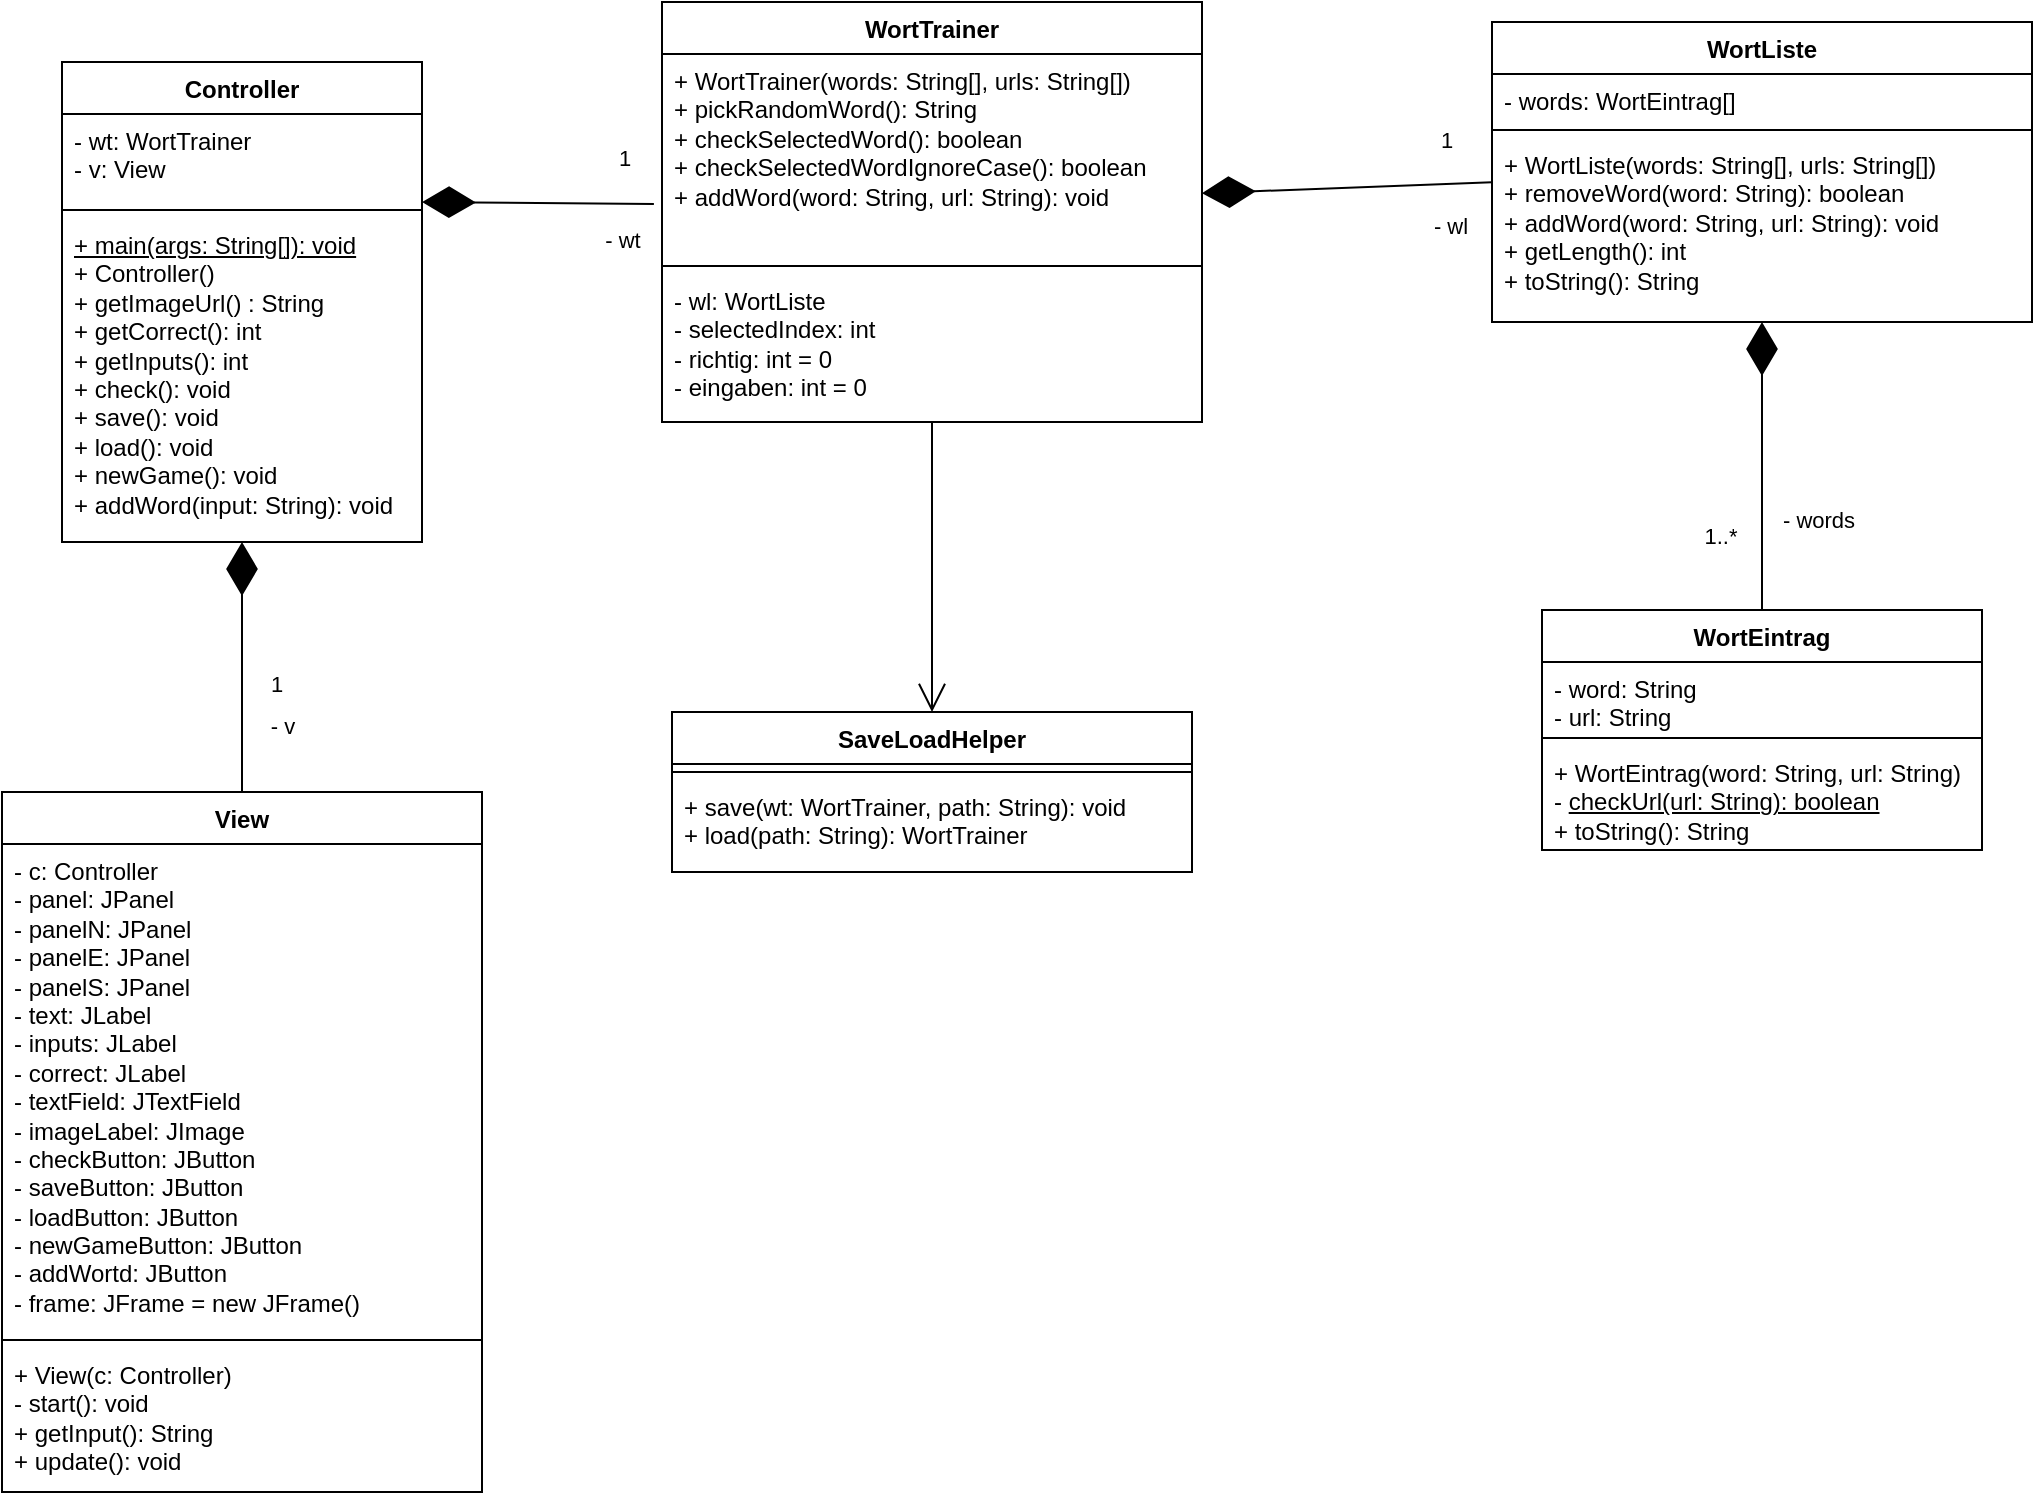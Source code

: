 <mxfile version="24.7.14">
  <diagram name="Page-1" id="6_xeMmDJv4vmlusiRsLN">
    <mxGraphModel dx="1195" dy="756" grid="1" gridSize="10" guides="1" tooltips="1" connect="1" arrows="1" fold="1" page="1" pageScale="1" pageWidth="1100" pageHeight="850" math="0" shadow="0">
      <root>
        <mxCell id="0" />
        <mxCell id="1" parent="0" />
        <mxCell id="EpsXgyq4a-fUSZzQIUw1-37" value="&lt;div&gt;WortTrainer&lt;/div&gt;" style="swimlane;fontStyle=1;align=center;verticalAlign=top;childLayout=stackLayout;horizontal=1;startSize=26;horizontalStack=0;resizeParent=1;resizeParentMax=0;resizeLast=0;collapsible=1;marginBottom=0;whiteSpace=wrap;html=1;" vertex="1" parent="1">
          <mxGeometry x="670" y="190" width="270" height="210" as="geometry" />
        </mxCell>
        <mxCell id="EpsXgyq4a-fUSZzQIUw1-38" value="&lt;div&gt;+ WortTrainer(words: String[], urls: String[])&lt;/div&gt;&lt;div&gt;+ pickRandomWord(): String&lt;/div&gt;&lt;div&gt;+ checkSelectedWord(): boolean&lt;/div&gt;&lt;div&gt;+ checkSelectedWordIgnoreCase(): boolean&lt;/div&gt;&lt;div&gt;+ addWord(word: String, url: String): void&lt;/div&gt;" style="text;strokeColor=none;fillColor=none;align=left;verticalAlign=top;spacingLeft=4;spacingRight=4;overflow=hidden;rotatable=0;points=[[0,0.5],[1,0.5]];portConstraint=eastwest;whiteSpace=wrap;html=1;" vertex="1" parent="EpsXgyq4a-fUSZzQIUw1-37">
          <mxGeometry y="26" width="270" height="102" as="geometry" />
        </mxCell>
        <mxCell id="EpsXgyq4a-fUSZzQIUw1-39" value="" style="line;strokeWidth=1;fillColor=none;align=left;verticalAlign=middle;spacingTop=-1;spacingLeft=3;spacingRight=3;rotatable=0;labelPosition=right;points=[];portConstraint=eastwest;strokeColor=inherit;" vertex="1" parent="EpsXgyq4a-fUSZzQIUw1-37">
          <mxGeometry y="128" width="270" height="8" as="geometry" />
        </mxCell>
        <mxCell id="EpsXgyq4a-fUSZzQIUw1-40" value="&lt;div&gt;- wl: WortListe&lt;/div&gt;&lt;div&gt;- selectedIndex: int&lt;/div&gt;&lt;div&gt;- richtig: int = 0&lt;/div&gt;&lt;div&gt;- eingaben: int = 0&lt;/div&gt;" style="text;strokeColor=none;fillColor=none;align=left;verticalAlign=top;spacingLeft=4;spacingRight=4;overflow=hidden;rotatable=0;points=[[0,0.5],[1,0.5]];portConstraint=eastwest;whiteSpace=wrap;html=1;" vertex="1" parent="EpsXgyq4a-fUSZzQIUw1-37">
          <mxGeometry y="136" width="270" height="74" as="geometry" />
        </mxCell>
        <mxCell id="EpsXgyq4a-fUSZzQIUw1-41" value="&lt;div&gt;WortListe&lt;/div&gt;&lt;div&gt;&lt;br&gt;&lt;/div&gt;" style="swimlane;fontStyle=1;align=center;verticalAlign=top;childLayout=stackLayout;horizontal=1;startSize=26;horizontalStack=0;resizeParent=1;resizeParentMax=0;resizeLast=0;collapsible=1;marginBottom=0;whiteSpace=wrap;html=1;" vertex="1" parent="1">
          <mxGeometry x="1085" y="200" width="270" height="150" as="geometry" />
        </mxCell>
        <mxCell id="EpsXgyq4a-fUSZzQIUw1-42" value="- words: WortEintrag[]" style="text;strokeColor=none;fillColor=none;align=left;verticalAlign=top;spacingLeft=4;spacingRight=4;overflow=hidden;rotatable=0;points=[[0,0.5],[1,0.5]];portConstraint=eastwest;whiteSpace=wrap;html=1;" vertex="1" parent="EpsXgyq4a-fUSZzQIUw1-41">
          <mxGeometry y="26" width="270" height="24" as="geometry" />
        </mxCell>
        <mxCell id="EpsXgyq4a-fUSZzQIUw1-43" value="" style="line;strokeWidth=1;fillColor=none;align=left;verticalAlign=middle;spacingTop=-1;spacingLeft=3;spacingRight=3;rotatable=0;labelPosition=right;points=[];portConstraint=eastwest;strokeColor=inherit;" vertex="1" parent="EpsXgyq4a-fUSZzQIUw1-41">
          <mxGeometry y="50" width="270" height="8" as="geometry" />
        </mxCell>
        <mxCell id="EpsXgyq4a-fUSZzQIUw1-44" value="&lt;div&gt;+ WortListe(words: String[], urls: String[])&lt;/div&gt;&lt;div&gt;+ removeWord(word: String): boolean&lt;/div&gt;&lt;div&gt;+ addWord(word: String, url: String): void&lt;/div&gt;&lt;div&gt;+ getLength(): int&lt;/div&gt;&lt;div&gt;+ toString(): String&lt;/div&gt;" style="text;strokeColor=none;fillColor=none;align=left;verticalAlign=top;spacingLeft=4;spacingRight=4;overflow=hidden;rotatable=0;points=[[0,0.5],[1,0.5]];portConstraint=eastwest;whiteSpace=wrap;html=1;" vertex="1" parent="EpsXgyq4a-fUSZzQIUw1-41">
          <mxGeometry y="58" width="270" height="92" as="geometry" />
        </mxCell>
        <mxCell id="EpsXgyq4a-fUSZzQIUw1-45" value="WortEintrag" style="swimlane;fontStyle=1;align=center;verticalAlign=top;childLayout=stackLayout;horizontal=1;startSize=26;horizontalStack=0;resizeParent=1;resizeParentMax=0;resizeLast=0;collapsible=1;marginBottom=0;whiteSpace=wrap;html=1;" vertex="1" parent="1">
          <mxGeometry x="1110" y="494" width="220" height="120" as="geometry">
            <mxRectangle x="810" y="334" width="100" height="30" as="alternateBounds" />
          </mxGeometry>
        </mxCell>
        <mxCell id="EpsXgyq4a-fUSZzQIUw1-46" value="&lt;div&gt;- word: String&lt;/div&gt;&lt;div&gt;- url: String&lt;/div&gt;" style="text;strokeColor=none;fillColor=none;align=left;verticalAlign=top;spacingLeft=4;spacingRight=4;overflow=hidden;rotatable=0;points=[[0,0.5],[1,0.5]];portConstraint=eastwest;whiteSpace=wrap;html=1;" vertex="1" parent="EpsXgyq4a-fUSZzQIUw1-45">
          <mxGeometry y="26" width="220" height="34" as="geometry" />
        </mxCell>
        <mxCell id="EpsXgyq4a-fUSZzQIUw1-47" value="" style="line;strokeWidth=1;fillColor=none;align=left;verticalAlign=middle;spacingTop=-1;spacingLeft=3;spacingRight=3;rotatable=0;labelPosition=right;points=[];portConstraint=eastwest;strokeColor=inherit;" vertex="1" parent="EpsXgyq4a-fUSZzQIUw1-45">
          <mxGeometry y="60" width="220" height="8" as="geometry" />
        </mxCell>
        <mxCell id="EpsXgyq4a-fUSZzQIUw1-48" value="&lt;div&gt;+ WortEintrag(word: String, url: String)&lt;/div&gt;&lt;div&gt;- &lt;u&gt;checkUrl(url: String): boolean&lt;/u&gt;&lt;/div&gt;&lt;div&gt;+ toString(): String&lt;br&gt;&lt;/div&gt;&lt;div&gt;&lt;br&gt;&lt;/div&gt;" style="text;strokeColor=none;fillColor=none;align=left;verticalAlign=top;spacingLeft=4;spacingRight=4;overflow=hidden;rotatable=0;points=[[0,0.5],[1,0.5]];portConstraint=eastwest;whiteSpace=wrap;html=1;" vertex="1" parent="EpsXgyq4a-fUSZzQIUw1-45">
          <mxGeometry y="68" width="220" height="52" as="geometry" />
        </mxCell>
        <mxCell id="EpsXgyq4a-fUSZzQIUw1-49" value="" style="endArrow=diamondThin;endFill=1;endSize=24;html=1;rounded=0;exitX=0.5;exitY=0;exitDx=0;exitDy=0;" edge="1" parent="1" source="EpsXgyq4a-fUSZzQIUw1-45" target="EpsXgyq4a-fUSZzQIUw1-44">
          <mxGeometry width="160" relative="1" as="geometry">
            <mxPoint x="910" y="514" as="sourcePoint" />
            <mxPoint x="1210" y="434" as="targetPoint" />
          </mxGeometry>
        </mxCell>
        <mxCell id="EpsXgyq4a-fUSZzQIUw1-50" value="- words" style="edgeLabel;html=1;align=center;verticalAlign=middle;resizable=0;points=[];" vertex="1" connectable="0" parent="EpsXgyq4a-fUSZzQIUw1-49">
          <mxGeometry x="0.267" y="-1" relative="1" as="geometry">
            <mxPoint x="27" y="46" as="offset" />
          </mxGeometry>
        </mxCell>
        <mxCell id="EpsXgyq4a-fUSZzQIUw1-51" value="&lt;div&gt;1..*&lt;/div&gt;" style="edgeLabel;html=1;align=center;verticalAlign=middle;resizable=0;points=[];" vertex="1" connectable="0" parent="EpsXgyq4a-fUSZzQIUw1-49">
          <mxGeometry x="-0.4" relative="1" as="geometry">
            <mxPoint x="-21" y="6" as="offset" />
          </mxGeometry>
        </mxCell>
        <mxCell id="EpsXgyq4a-fUSZzQIUw1-52" value="" style="endArrow=diamondThin;endFill=1;endSize=24;html=1;rounded=0;" edge="1" parent="1" source="EpsXgyq4a-fUSZzQIUw1-41">
          <mxGeometry width="160" relative="1" as="geometry">
            <mxPoint x="910" y="514" as="sourcePoint" />
            <mxPoint x="940" y="285.607" as="targetPoint" />
          </mxGeometry>
        </mxCell>
        <mxCell id="EpsXgyq4a-fUSZzQIUw1-53" value="&lt;div&gt;- wl&lt;/div&gt;" style="edgeLabel;html=1;align=center;verticalAlign=middle;resizable=0;points=[];" vertex="1" connectable="0" parent="EpsXgyq4a-fUSZzQIUw1-52">
          <mxGeometry x="0.483" y="-2" relative="1" as="geometry">
            <mxPoint x="86" y="20" as="offset" />
          </mxGeometry>
        </mxCell>
        <mxCell id="EpsXgyq4a-fUSZzQIUw1-54" value="1" style="edgeLabel;html=1;align=center;verticalAlign=middle;resizable=0;points=[];" vertex="1" connectable="0" parent="EpsXgyq4a-fUSZzQIUw1-52">
          <mxGeometry x="-0.47" y="-2" relative="1" as="geometry">
            <mxPoint x="15" y="-21" as="offset" />
          </mxGeometry>
        </mxCell>
        <mxCell id="EpsXgyq4a-fUSZzQIUw1-55" value="&lt;div&gt;Controller&lt;/div&gt;" style="swimlane;fontStyle=1;align=center;verticalAlign=top;childLayout=stackLayout;horizontal=1;startSize=26;horizontalStack=0;resizeParent=1;resizeParentMax=0;resizeLast=0;collapsible=1;marginBottom=0;whiteSpace=wrap;html=1;" vertex="1" parent="1">
          <mxGeometry x="370" y="220" width="180" height="240" as="geometry" />
        </mxCell>
        <mxCell id="EpsXgyq4a-fUSZzQIUw1-56" value="&lt;div&gt;- wt: WortTrainer&lt;/div&gt;&lt;div&gt;- v: View&lt;br&gt;&lt;/div&gt;" style="text;strokeColor=none;fillColor=none;align=left;verticalAlign=top;spacingLeft=4;spacingRight=4;overflow=hidden;rotatable=0;points=[[0,0.5],[1,0.5]];portConstraint=eastwest;whiteSpace=wrap;html=1;" vertex="1" parent="EpsXgyq4a-fUSZzQIUw1-55">
          <mxGeometry y="26" width="180" height="44" as="geometry" />
        </mxCell>
        <mxCell id="EpsXgyq4a-fUSZzQIUw1-57" value="" style="line;strokeWidth=1;fillColor=none;align=left;verticalAlign=middle;spacingTop=-1;spacingLeft=3;spacingRight=3;rotatable=0;labelPosition=right;points=[];portConstraint=eastwest;strokeColor=inherit;" vertex="1" parent="EpsXgyq4a-fUSZzQIUw1-55">
          <mxGeometry y="70" width="180" height="8" as="geometry" />
        </mxCell>
        <mxCell id="EpsXgyq4a-fUSZzQIUw1-58" value="&lt;div&gt;&lt;u&gt;+ main(args: String[]): void&lt;/u&gt;&lt;/div&gt;+ Controller()&lt;div&gt;+ getImageUrl() : String&lt;/div&gt;&lt;div&gt;+ getCorrect(): int&lt;/div&gt;&lt;div&gt;+ getInputs(): int&lt;/div&gt;&lt;div&gt;+ check(): void&lt;/div&gt;&lt;div&gt;+ save(): void&lt;/div&gt;&lt;div&gt;+ load(): void&lt;/div&gt;&lt;div&gt;+ newGame(): void&lt;/div&gt;&lt;div&gt;+ addWord(input: String): void&lt;/div&gt;" style="text;strokeColor=none;fillColor=none;align=left;verticalAlign=top;spacingLeft=4;spacingRight=4;overflow=hidden;rotatable=0;points=[[0,0.5],[1,0.5]];portConstraint=eastwest;whiteSpace=wrap;html=1;" vertex="1" parent="EpsXgyq4a-fUSZzQIUw1-55">
          <mxGeometry y="78" width="180" height="162" as="geometry" />
        </mxCell>
        <mxCell id="EpsXgyq4a-fUSZzQIUw1-59" value="" style="endArrow=diamondThin;endFill=1;endSize=24;html=1;rounded=0;exitX=-0.015;exitY=0.735;exitDx=0;exitDy=0;exitPerimeter=0;" edge="1" parent="1" source="EpsXgyq4a-fUSZzQIUw1-38">
          <mxGeometry width="160" relative="1" as="geometry">
            <mxPoint x="630" y="280" as="sourcePoint" />
            <mxPoint x="550" y="290" as="targetPoint" />
          </mxGeometry>
        </mxCell>
        <mxCell id="EpsXgyq4a-fUSZzQIUw1-60" value="&lt;div&gt;- wt&lt;/div&gt;" style="edgeLabel;html=1;align=center;verticalAlign=middle;resizable=0;points=[];" vertex="1" connectable="0" parent="EpsXgyq4a-fUSZzQIUw1-59">
          <mxGeometry x="0.483" y="-2" relative="1" as="geometry">
            <mxPoint x="70" y="20" as="offset" />
          </mxGeometry>
        </mxCell>
        <mxCell id="EpsXgyq4a-fUSZzQIUw1-61" value="1" style="edgeLabel;html=1;align=center;verticalAlign=middle;resizable=0;points=[];" vertex="1" connectable="0" parent="EpsXgyq4a-fUSZzQIUw1-59">
          <mxGeometry x="-0.47" y="-2" relative="1" as="geometry">
            <mxPoint x="15" y="-21" as="offset" />
          </mxGeometry>
        </mxCell>
        <mxCell id="EpsXgyq4a-fUSZzQIUw1-62" value="View" style="swimlane;fontStyle=1;align=center;verticalAlign=top;childLayout=stackLayout;horizontal=1;startSize=26;horizontalStack=0;resizeParent=1;resizeParentMax=0;resizeLast=0;collapsible=1;marginBottom=0;whiteSpace=wrap;html=1;" vertex="1" parent="1">
          <mxGeometry x="340" y="585" width="240" height="350" as="geometry" />
        </mxCell>
        <mxCell id="EpsXgyq4a-fUSZzQIUw1-63" value="&lt;div&gt;- c: Controller&lt;/div&gt;&lt;div&gt;- panel: JPanel&lt;/div&gt;&lt;div&gt;- panelN: JPanel&lt;/div&gt;&lt;div&gt;- panelE: JPanel&lt;/div&gt;&lt;div&gt;- panelS: JPanel&lt;/div&gt;&lt;div&gt;- text: JLabel&lt;/div&gt;&lt;div&gt;- inputs: JLabel&lt;/div&gt;&lt;div&gt;- correct: JLabel&lt;/div&gt;&lt;div&gt;- textField: JTextField&lt;/div&gt;&lt;div&gt;- imageLabel: JImage&lt;br&gt;&lt;/div&gt;&lt;div&gt;- checkButton: JButton&lt;/div&gt;&lt;div&gt;- saveButton: JButton&lt;/div&gt;&lt;div&gt;- loadButton: JButton&lt;/div&gt;&lt;div&gt;- newGameButton: JButton&lt;/div&gt;&lt;div&gt;- addWortd: JButton&lt;br&gt;&lt;/div&gt;&lt;div&gt;- frame: JFrame = new JFrame()&lt;/div&gt;" style="text;strokeColor=none;fillColor=none;align=left;verticalAlign=top;spacingLeft=4;spacingRight=4;overflow=hidden;rotatable=0;points=[[0,0.5],[1,0.5]];portConstraint=eastwest;whiteSpace=wrap;html=1;" vertex="1" parent="EpsXgyq4a-fUSZzQIUw1-62">
          <mxGeometry y="26" width="240" height="244" as="geometry" />
        </mxCell>
        <mxCell id="EpsXgyq4a-fUSZzQIUw1-64" value="" style="line;strokeWidth=1;fillColor=none;align=left;verticalAlign=middle;spacingTop=-1;spacingLeft=3;spacingRight=3;rotatable=0;labelPosition=right;points=[];portConstraint=eastwest;strokeColor=inherit;" vertex="1" parent="EpsXgyq4a-fUSZzQIUw1-62">
          <mxGeometry y="270" width="240" height="8" as="geometry" />
        </mxCell>
        <mxCell id="EpsXgyq4a-fUSZzQIUw1-65" value="&lt;div&gt;+ View(c: Controller)&lt;/div&gt;&lt;div&gt;- start(): void&lt;br&gt;&lt;/div&gt;&lt;div&gt;+ getInput(): String&lt;/div&gt;&lt;div&gt;+ update(): void&lt;br&gt;&lt;/div&gt;" style="text;strokeColor=none;fillColor=none;align=left;verticalAlign=top;spacingLeft=4;spacingRight=4;overflow=hidden;rotatable=0;points=[[0,0.5],[1,0.5]];portConstraint=eastwest;whiteSpace=wrap;html=1;" vertex="1" parent="EpsXgyq4a-fUSZzQIUw1-62">
          <mxGeometry y="278" width="240" height="72" as="geometry" />
        </mxCell>
        <mxCell id="EpsXgyq4a-fUSZzQIUw1-66" value="" style="endArrow=diamondThin;endFill=1;endSize=24;html=1;rounded=0;" edge="1" parent="1" source="EpsXgyq4a-fUSZzQIUw1-62" target="EpsXgyq4a-fUSZzQIUw1-58">
          <mxGeometry width="160" relative="1" as="geometry">
            <mxPoint x="676" y="301" as="sourcePoint" />
            <mxPoint x="540" y="299.997" as="targetPoint" />
            <Array as="points" />
          </mxGeometry>
        </mxCell>
        <mxCell id="EpsXgyq4a-fUSZzQIUw1-67" value="&lt;div&gt;- v&lt;br&gt;&lt;/div&gt;" style="edgeLabel;html=1;align=center;verticalAlign=middle;resizable=0;points=[];" vertex="1" connectable="0" parent="EpsXgyq4a-fUSZzQIUw1-66">
          <mxGeometry x="0.483" y="-2" relative="1" as="geometry">
            <mxPoint x="18" y="59" as="offset" />
          </mxGeometry>
        </mxCell>
        <mxCell id="EpsXgyq4a-fUSZzQIUw1-68" value="1" style="edgeLabel;html=1;align=center;verticalAlign=middle;resizable=0;points=[];" vertex="1" connectable="0" parent="EpsXgyq4a-fUSZzQIUw1-66">
          <mxGeometry x="-0.47" y="-2" relative="1" as="geometry">
            <mxPoint x="15" y="-21" as="offset" />
          </mxGeometry>
        </mxCell>
        <mxCell id="EpsXgyq4a-fUSZzQIUw1-69" value="SaveLoadHelper" style="swimlane;fontStyle=1;align=center;verticalAlign=top;childLayout=stackLayout;horizontal=1;startSize=26;horizontalStack=0;resizeParent=1;resizeParentMax=0;resizeLast=0;collapsible=1;marginBottom=0;whiteSpace=wrap;html=1;" vertex="1" parent="1">
          <mxGeometry x="675" y="545" width="260" height="80" as="geometry" />
        </mxCell>
        <mxCell id="EpsXgyq4a-fUSZzQIUw1-70" value="" style="line;strokeWidth=1;fillColor=none;align=left;verticalAlign=middle;spacingTop=-1;spacingLeft=3;spacingRight=3;rotatable=0;labelPosition=right;points=[];portConstraint=eastwest;strokeColor=inherit;" vertex="1" parent="EpsXgyq4a-fUSZzQIUw1-69">
          <mxGeometry y="26" width="260" height="8" as="geometry" />
        </mxCell>
        <mxCell id="EpsXgyq4a-fUSZzQIUw1-71" value="+ save(wt: WortTrainer, path: String): void&lt;div&gt;+ load(path: String): WortTrainer&lt;/div&gt;" style="text;strokeColor=none;fillColor=none;align=left;verticalAlign=top;spacingLeft=4;spacingRight=4;overflow=hidden;rotatable=0;points=[[0,0.5],[1,0.5]];portConstraint=eastwest;whiteSpace=wrap;html=1;" vertex="1" parent="EpsXgyq4a-fUSZzQIUw1-69">
          <mxGeometry y="34" width="260" height="46" as="geometry" />
        </mxCell>
        <mxCell id="EpsXgyq4a-fUSZzQIUw1-72" value="" style="endArrow=open;endFill=1;endSize=12;html=1;rounded=0;entryX=0.5;entryY=0;entryDx=0;entryDy=0;" edge="1" parent="1" source="EpsXgyq4a-fUSZzQIUw1-40" target="EpsXgyq4a-fUSZzQIUw1-69">
          <mxGeometry width="160" relative="1" as="geometry">
            <mxPoint x="840" y="520" as="sourcePoint" />
            <mxPoint x="1000" y="520" as="targetPoint" />
          </mxGeometry>
        </mxCell>
      </root>
    </mxGraphModel>
  </diagram>
</mxfile>
